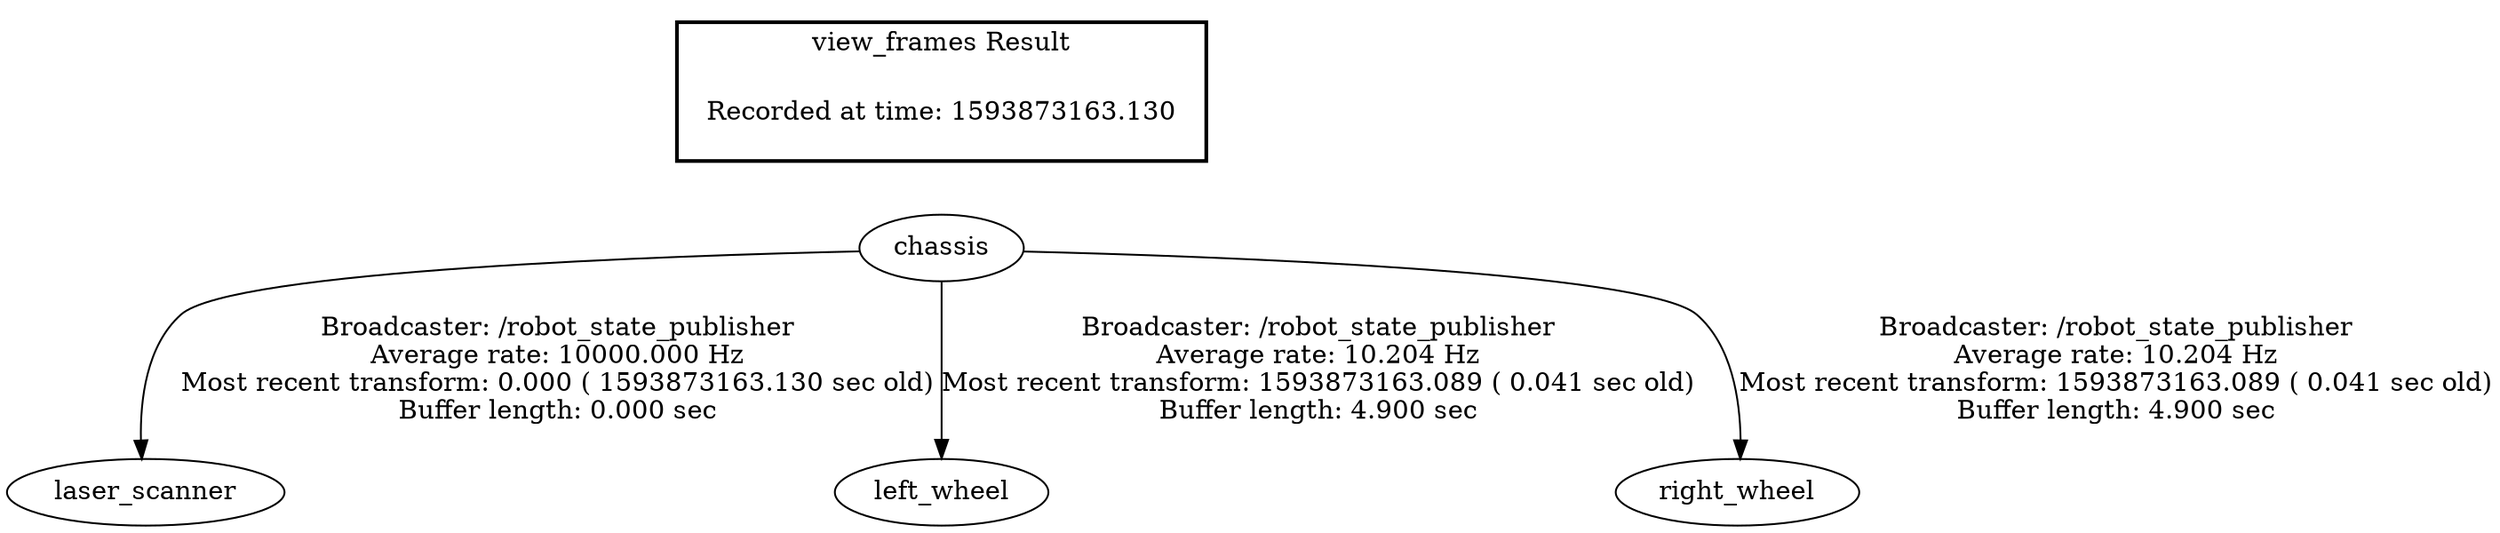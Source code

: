 digraph G {
"chassis" -> "laser_scanner"[label="Broadcaster: /robot_state_publisher\nAverage rate: 10000.000 Hz\nMost recent transform: 0.000 ( 1593873163.130 sec old)\nBuffer length: 0.000 sec\n"];
"chassis" -> "left_wheel"[label="Broadcaster: /robot_state_publisher\nAverage rate: 10.204 Hz\nMost recent transform: 1593873163.089 ( 0.041 sec old)\nBuffer length: 4.900 sec\n"];
"chassis" -> "right_wheel"[label="Broadcaster: /robot_state_publisher\nAverage rate: 10.204 Hz\nMost recent transform: 1593873163.089 ( 0.041 sec old)\nBuffer length: 4.900 sec\n"];
edge [style=invis];
 subgraph cluster_legend { style=bold; color=black; label ="view_frames Result";
"Recorded at time: 1593873163.130"[ shape=plaintext ] ;
 }->"chassis";
}